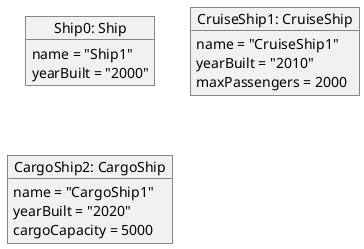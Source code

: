 @startuml

object "Ship0: Ship" as ship0 {
    name = "Ship1"
    yearBuilt = "2000"
}

object "CruiseShip1: CruiseShip" as cruiseShip1 {
    name = "CruiseShip1"
    yearBuilt = "2010"
    maxPassengers = 2000
}

object "CargoShip2: CargoShip" as cargoShip2 {
    name = "CargoShip1"
    yearBuilt = "2020"
    cargoCapacity = 5000
}

@enduml
